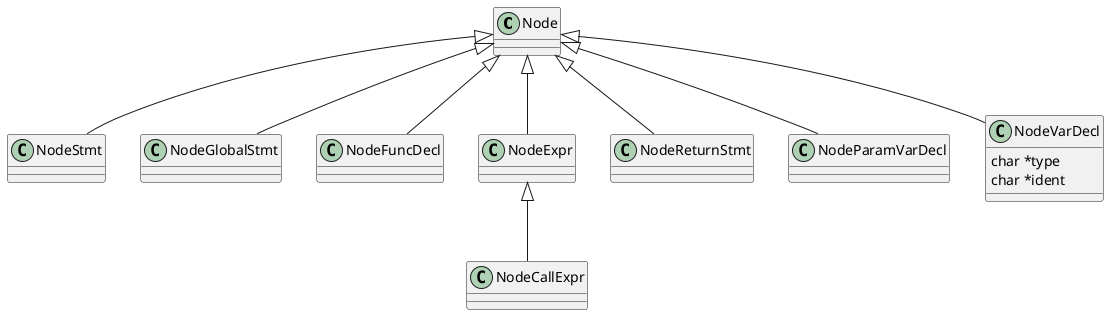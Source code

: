 @startuml

class Node
class NodeStmt
class NodeGlobalStmt
class NodeFuncDecl
class NodeExpr
class NodeReturnStmt
class NodeParamVarDecl
class NodeCallExpr
class NodeVarDecl {
  char *type
  char *ident
}


Node <|-- NodeStmt
Node <|-- NodeGlobalStmt
Node <|-- NodeExpr
Node <|-- NodeFuncDecl
Node <|-- NodeParamVarDecl
Node <|-- NodeReturnStmt
Node <|-- NodeVarDecl

NodeExpr <|-- NodeCallExpr

@enduml
